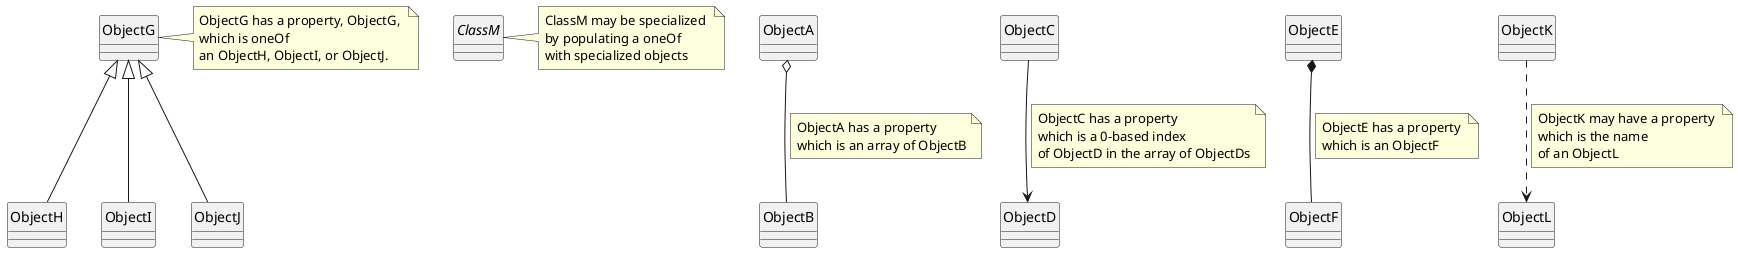 @startuml
hide circle

ObjectA o-- ObjectB
note on link 
ObjectA has a property 
which is an array of ObjectB
end note

ObjectC --> ObjectD
note on link 
ObjectC has a property 
which is a 0-based index 
of ObjectD in the array of ObjectDs
end note

ObjectE *-- ObjectF
note on link 
ObjectE has a property 
which is an ObjectF
end note

class ObjectG
note right 
ObjectG has a property, ObjectG, 
which is oneOf 
an ObjectH, ObjectI, or ObjectJ.
end note
ObjectG <|-- ObjectH
ObjectG <|-- ObjectI
ObjectG <|-- ObjectJ

abstract ClassM
note right
ClassM may be specialized 
by populating a oneOf 
with specialized objects
end note

ObjectK ..> ObjectL
note on link 
ObjectK may have a property 
which is the name 
of an ObjectL
end note
@enduml